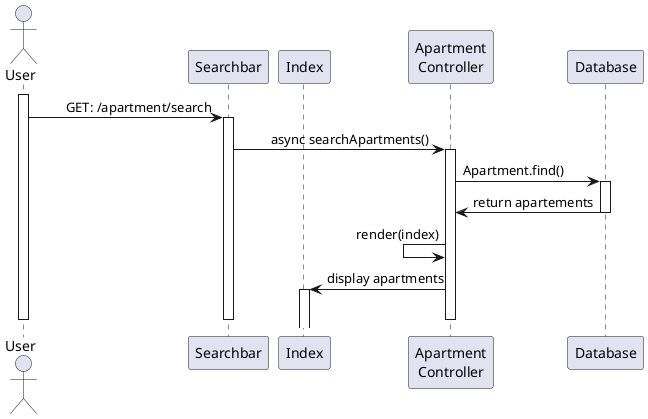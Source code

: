 @startuml searchFilter_searchbar

actor User
participant "Searchbar" as Searchbar
participant "Index" as Index
participant "Apartment\nController" as ApartmentController
participant "Database" as Database

activate User
    User -> Searchbar: \t GET: /apartment/search
    activate Searchbar
        Searchbar -> ApartmentController:\t async searchApartments()
        activate ApartmentController
            ApartmentController -> Database: Apartment.find()
            activate Database
                ApartmentController <- Database: return apartements
            deactivate Database    
        ApartmentController <- ApartmentController: render(index)
        Index <- ApartmentController: display apartments  
        activate Index
    deactivate Searchbar
        deactivate ApartmentController
deactivate User

@enduml